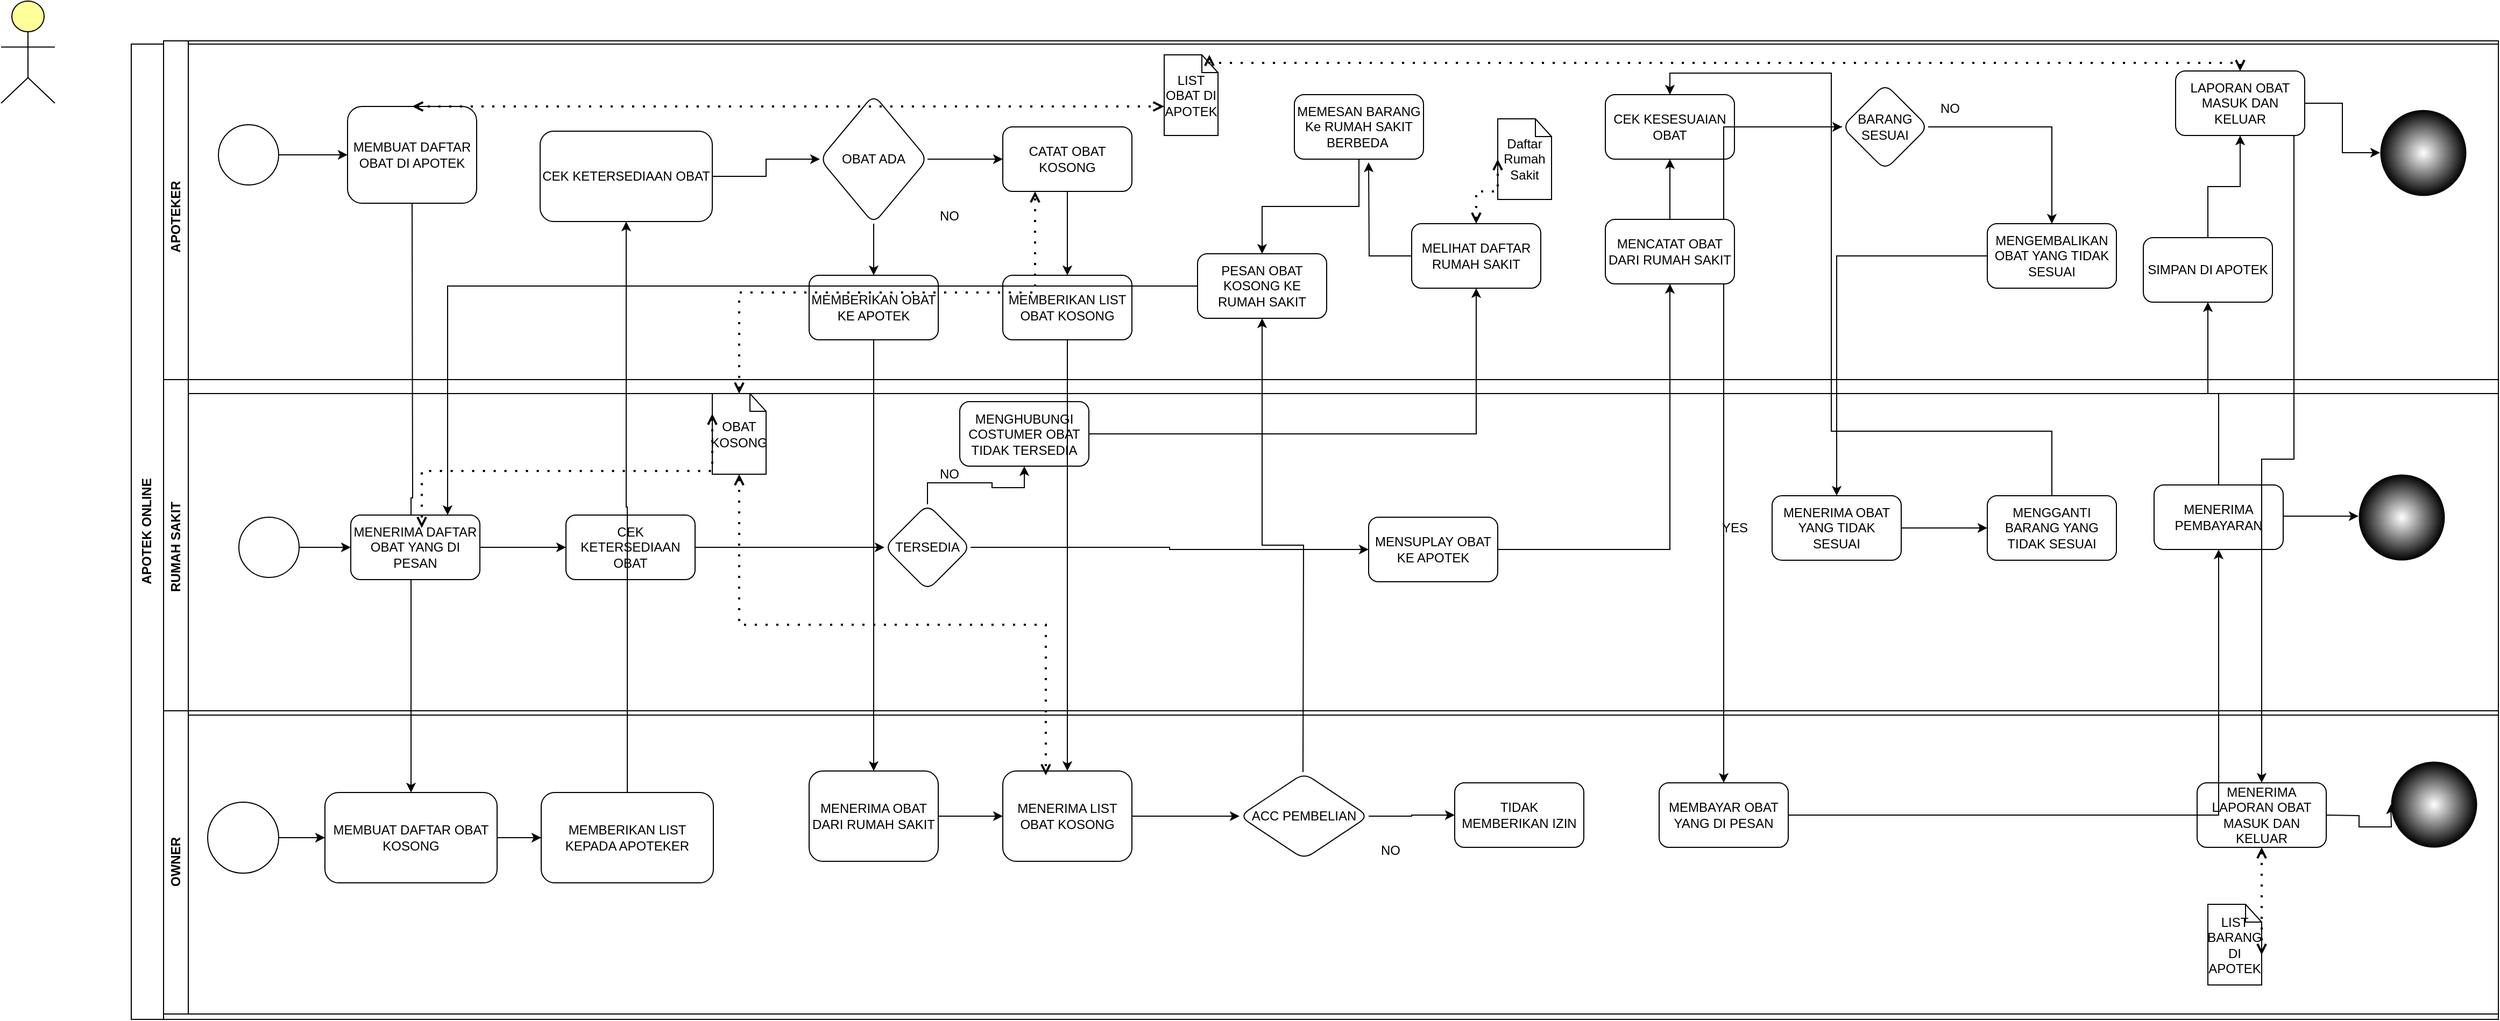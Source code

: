 <mxfile version="21.1.4" type="device">
  <diagram id="6I0OCvxSQrVGMHxT2VVA" name="Page-1">
    <mxGraphModel dx="1467" dy="807" grid="1" gridSize="10" guides="1" tooltips="1" connect="1" arrows="1" fold="1" page="1" pageScale="1" pageWidth="850" pageHeight="1100" math="0" shadow="0">
      <root>
        <mxCell id="0" />
        <mxCell id="1" parent="0" />
        <mxCell id="dKdSaXE48SgPbhcamS2K-62" value="" style="html=1;whiteSpace=wrap;fillColor=#ffff99;shape=mxgraph.archimate3.actor;fontSize=14;" parent="1" vertex="1">
          <mxGeometry x="219" y="350" width="50" height="95" as="geometry" />
        </mxCell>
        <mxCell id="r0de_hAec-rd3Uh3IfAf-29" value="NO" style="text;html=1;align=center;verticalAlign=middle;resizable=0;points=[];autosize=1;strokeColor=none;fillColor=none;" vertex="1" parent="1">
          <mxGeometry x="1080" y="535" width="40" height="30" as="geometry" />
        </mxCell>
        <mxCell id="r0de_hAec-rd3Uh3IfAf-48" value="NO" style="text;html=1;align=center;verticalAlign=middle;resizable=0;points=[];autosize=1;strokeColor=none;fillColor=none;" vertex="1" parent="1">
          <mxGeometry x="1490" y="1125" width="40" height="30" as="geometry" />
        </mxCell>
        <mxCell id="r0de_hAec-rd3Uh3IfAf-2" value="APOTEK ONLINE" style="swimlane;horizontal=0;whiteSpace=wrap;html=1;startSize=30;" vertex="1" parent="1">
          <mxGeometry x="340" y="390" width="2200" height="907" as="geometry" />
        </mxCell>
        <mxCell id="r0de_hAec-rd3Uh3IfAf-4" value="APOTEKER" style="swimlane;horizontal=0;whiteSpace=wrap;html=1;" vertex="1" parent="r0de_hAec-rd3Uh3IfAf-2">
          <mxGeometry x="30" y="-3" width="2170" height="328" as="geometry" />
        </mxCell>
        <mxCell id="r0de_hAec-rd3Uh3IfAf-13" value="" style="edgeStyle=orthogonalEdgeStyle;rounded=0;orthogonalLoop=1;jettySize=auto;html=1;" edge="1" parent="r0de_hAec-rd3Uh3IfAf-4" source="r0de_hAec-rd3Uh3IfAf-10" target="r0de_hAec-rd3Uh3IfAf-11">
          <mxGeometry relative="1" as="geometry" />
        </mxCell>
        <mxCell id="r0de_hAec-rd3Uh3IfAf-10" value="" style="ellipse;whiteSpace=wrap;html=1;aspect=fixed;" vertex="1" parent="r0de_hAec-rd3Uh3IfAf-4">
          <mxGeometry x="51" y="78" width="56" height="56" as="geometry" />
        </mxCell>
        <mxCell id="r0de_hAec-rd3Uh3IfAf-15" value="" style="edgeStyle=orthogonalEdgeStyle;rounded=0;orthogonalLoop=1;jettySize=auto;html=1;" edge="1" parent="r0de_hAec-rd3Uh3IfAf-4" target="r0de_hAec-rd3Uh3IfAf-14">
          <mxGeometry relative="1" as="geometry">
            <mxPoint x="231" y="150" as="sourcePoint" />
          </mxGeometry>
        </mxCell>
        <mxCell id="r0de_hAec-rd3Uh3IfAf-11" value="MEMBUAT DAFTAR OBAT DI APOTEK" style="rounded=1;whiteSpace=wrap;html=1;" vertex="1" parent="r0de_hAec-rd3Uh3IfAf-4">
          <mxGeometry x="171" y="61" width="120" height="90" as="geometry" />
        </mxCell>
        <mxCell id="r0de_hAec-rd3Uh3IfAf-28" value="" style="edgeStyle=orthogonalEdgeStyle;rounded=0;orthogonalLoop=1;jettySize=auto;html=1;" edge="1" parent="r0de_hAec-rd3Uh3IfAf-4" source="r0de_hAec-rd3Uh3IfAf-25" target="r0de_hAec-rd3Uh3IfAf-27">
          <mxGeometry relative="1" as="geometry" />
        </mxCell>
        <mxCell id="r0de_hAec-rd3Uh3IfAf-33" value="" style="edgeStyle=orthogonalEdgeStyle;rounded=0;orthogonalLoop=1;jettySize=auto;html=1;" edge="1" parent="r0de_hAec-rd3Uh3IfAf-4" source="r0de_hAec-rd3Uh3IfAf-25" target="r0de_hAec-rd3Uh3IfAf-32">
          <mxGeometry relative="1" as="geometry" />
        </mxCell>
        <mxCell id="r0de_hAec-rd3Uh3IfAf-25" value="OBAT ADA" style="rhombus;whiteSpace=wrap;html=1;rounded=1;" vertex="1" parent="r0de_hAec-rd3Uh3IfAf-4">
          <mxGeometry x="610" y="50" width="100" height="120" as="geometry" />
        </mxCell>
        <mxCell id="r0de_hAec-rd3Uh3IfAf-35" value="" style="edgeStyle=orthogonalEdgeStyle;rounded=0;orthogonalLoop=1;jettySize=auto;html=1;" edge="1" parent="r0de_hAec-rd3Uh3IfAf-4" source="r0de_hAec-rd3Uh3IfAf-27" target="r0de_hAec-rd3Uh3IfAf-34">
          <mxGeometry relative="1" as="geometry" />
        </mxCell>
        <mxCell id="r0de_hAec-rd3Uh3IfAf-27" value="CATAT OBAT KOSONG" style="whiteSpace=wrap;html=1;rounded=1;" vertex="1" parent="r0de_hAec-rd3Uh3IfAf-4">
          <mxGeometry x="780" y="80" width="120" height="60" as="geometry" />
        </mxCell>
        <mxCell id="r0de_hAec-rd3Uh3IfAf-32" value="MEMBERIKAN OBAT KE APOTEK" style="whiteSpace=wrap;html=1;rounded=1;" vertex="1" parent="r0de_hAec-rd3Uh3IfAf-4">
          <mxGeometry x="600" y="218" width="120" height="60" as="geometry" />
        </mxCell>
        <mxCell id="r0de_hAec-rd3Uh3IfAf-34" value="MEMBERIKAN LIST OBAT KOSONG" style="whiteSpace=wrap;html=1;rounded=1;" vertex="1" parent="r0de_hAec-rd3Uh3IfAf-4">
          <mxGeometry x="780" y="218" width="120" height="60" as="geometry" />
        </mxCell>
        <mxCell id="r0de_hAec-rd3Uh3IfAf-53" value="" style="edgeStyle=orthogonalEdgeStyle;rounded=0;orthogonalLoop=1;jettySize=auto;html=1;" edge="1" parent="r0de_hAec-rd3Uh3IfAf-4" source="r0de_hAec-rd3Uh3IfAf-51" target="r0de_hAec-rd3Uh3IfAf-52">
          <mxGeometry relative="1" as="geometry" />
        </mxCell>
        <mxCell id="r0de_hAec-rd3Uh3IfAf-51" value="MEMESAN BARANG Ke RUMAH SAKIT BERBEDA&lt;span style=&quot;white-space: pre;&quot;&gt;	&lt;/span&gt;" style="whiteSpace=wrap;html=1;rounded=1;" vertex="1" parent="r0de_hAec-rd3Uh3IfAf-4">
          <mxGeometry x="1051" y="50" width="120" height="60" as="geometry" />
        </mxCell>
        <mxCell id="r0de_hAec-rd3Uh3IfAf-52" value="PESAN OBAT KOSONG KE RUMAH SAKIT" style="whiteSpace=wrap;html=1;rounded=1;" vertex="1" parent="r0de_hAec-rd3Uh3IfAf-4">
          <mxGeometry x="961" y="198" width="120" height="60" as="geometry" />
        </mxCell>
        <mxCell id="r0de_hAec-rd3Uh3IfAf-56" style="edgeStyle=orthogonalEdgeStyle;rounded=0;orthogonalLoop=1;jettySize=auto;html=1;" edge="1" parent="r0de_hAec-rd3Uh3IfAf-4" source="r0de_hAec-rd3Uh3IfAf-55">
          <mxGeometry relative="1" as="geometry">
            <mxPoint x="1120" y="113" as="targetPoint" />
          </mxGeometry>
        </mxCell>
        <mxCell id="r0de_hAec-rd3Uh3IfAf-55" value="MELIHAT DAFTAR RUMAH SAKIT" style="whiteSpace=wrap;html=1;rounded=1;" vertex="1" parent="r0de_hAec-rd3Uh3IfAf-4">
          <mxGeometry x="1160" y="170" width="120" height="60" as="geometry" />
        </mxCell>
        <mxCell id="r0de_hAec-rd3Uh3IfAf-61" value="" style="edgeStyle=orthogonalEdgeStyle;rounded=0;orthogonalLoop=1;jettySize=auto;html=1;" edge="1" parent="r0de_hAec-rd3Uh3IfAf-4" source="r0de_hAec-rd3Uh3IfAf-57" target="r0de_hAec-rd3Uh3IfAf-60">
          <mxGeometry relative="1" as="geometry" />
        </mxCell>
        <mxCell id="r0de_hAec-rd3Uh3IfAf-57" value="CEK KESESUAIAN OBAT" style="whiteSpace=wrap;html=1;rounded=1;" vertex="1" parent="r0de_hAec-rd3Uh3IfAf-4">
          <mxGeometry x="1340" y="50" width="120" height="60" as="geometry" />
        </mxCell>
        <mxCell id="r0de_hAec-rd3Uh3IfAf-63" value="" style="edgeStyle=orthogonalEdgeStyle;rounded=0;orthogonalLoop=1;jettySize=auto;html=1;" edge="1" parent="r0de_hAec-rd3Uh3IfAf-4" source="r0de_hAec-rd3Uh3IfAf-60" target="r0de_hAec-rd3Uh3IfAf-62">
          <mxGeometry relative="1" as="geometry" />
        </mxCell>
        <mxCell id="r0de_hAec-rd3Uh3IfAf-60" value="BARANG SESUAI" style="rhombus;whiteSpace=wrap;html=1;rounded=1;" vertex="1" parent="r0de_hAec-rd3Uh3IfAf-4">
          <mxGeometry x="1560" y="40" width="80" height="80" as="geometry" />
        </mxCell>
        <mxCell id="r0de_hAec-rd3Uh3IfAf-62" value="MENGEMBALIKAN OBAT YANG TIDAK SESUAI" style="whiteSpace=wrap;html=1;rounded=1;" vertex="1" parent="r0de_hAec-rd3Uh3IfAf-4">
          <mxGeometry x="1695" y="170" width="120" height="60" as="geometry" />
        </mxCell>
        <mxCell id="r0de_hAec-rd3Uh3IfAf-92" value="" style="edgeStyle=orthogonalEdgeStyle;rounded=0;orthogonalLoop=1;jettySize=auto;html=1;" edge="1" parent="r0de_hAec-rd3Uh3IfAf-4" source="r0de_hAec-rd3Uh3IfAf-88" target="r0de_hAec-rd3Uh3IfAf-91">
          <mxGeometry relative="1" as="geometry" />
        </mxCell>
        <mxCell id="r0de_hAec-rd3Uh3IfAf-88" value="LAPORAN OBAT MASUK DAN KELUAR" style="whiteSpace=wrap;html=1;rounded=1;" vertex="1" parent="r0de_hAec-rd3Uh3IfAf-4">
          <mxGeometry x="1870" y="28" width="120" height="60" as="geometry" />
        </mxCell>
        <mxCell id="r0de_hAec-rd3Uh3IfAf-90" style="edgeStyle=orthogonalEdgeStyle;rounded=0;orthogonalLoop=1;jettySize=auto;html=1;" edge="1" parent="r0de_hAec-rd3Uh3IfAf-4" source="r0de_hAec-rd3Uh3IfAf-89" target="r0de_hAec-rd3Uh3IfAf-88">
          <mxGeometry relative="1" as="geometry" />
        </mxCell>
        <mxCell id="r0de_hAec-rd3Uh3IfAf-89" value="SIMPAN DI APOTEK" style="whiteSpace=wrap;html=1;rounded=1;" vertex="1" parent="r0de_hAec-rd3Uh3IfAf-4">
          <mxGeometry x="1840" y="183" width="120" height="60" as="geometry" />
        </mxCell>
        <mxCell id="r0de_hAec-rd3Uh3IfAf-91" value="" style="ellipse;whiteSpace=wrap;html=1;rounded=1;fillColor=default;strokeColor=none;gradientColor=default;gradientDirection=radial;strokeWidth=0;" vertex="1" parent="r0de_hAec-rd3Uh3IfAf-4">
          <mxGeometry x="2060" y="64" width="80" height="80" as="geometry" />
        </mxCell>
        <mxCell id="r0de_hAec-rd3Uh3IfAf-98" value="LIST OBAT DI APOTEK" style="html=1;outlineConnect=0;whiteSpace=wrap;fillColor=#FFFFFF;shape=mxgraph.archimate3.artifact;" vertex="1" parent="r0de_hAec-rd3Uh3IfAf-4">
          <mxGeometry x="930" y="13" width="50" height="75" as="geometry" />
        </mxCell>
        <mxCell id="r0de_hAec-rd3Uh3IfAf-99" value="" style="edgeStyle=elbowEdgeStyle;html=1;endArrow=open;elbow=vertical;endFill=0;dashed=1;startArrow=open;startFill=0;dashPattern=1 4;rounded=0;exitX=0.5;exitY=0;exitDx=0;exitDy=0;strokeColor=#000000;strokeWidth=2;" edge="1" parent="r0de_hAec-rd3Uh3IfAf-4" source="r0de_hAec-rd3Uh3IfAf-11" target="r0de_hAec-rd3Uh3IfAf-98">
          <mxGeometry width="160" relative="1" as="geometry">
            <mxPoint x="420" y="153" as="sourcePoint" />
            <mxPoint x="940" y="37" as="targetPoint" />
          </mxGeometry>
        </mxCell>
        <mxCell id="r0de_hAec-rd3Uh3IfAf-142" value="Daftar Rumah Sakit" style="html=1;outlineConnect=0;whiteSpace=wrap;fillColor=#FFFFFF;shape=mxgraph.archimate3.artifact;" vertex="1" parent="r0de_hAec-rd3Uh3IfAf-4">
          <mxGeometry x="1240" y="72.5" width="50" height="75" as="geometry" />
        </mxCell>
        <mxCell id="r0de_hAec-rd3Uh3IfAf-145" value="" style="edgeStyle=elbowEdgeStyle;html=1;endArrow=open;elbow=vertical;endFill=0;dashed=1;startArrow=open;startFill=0;dashPattern=1 4;rounded=0;strokeWidth=2;entryX=0;entryY=0.5;entryDx=0;entryDy=0;entryPerimeter=0;exitX=0.5;exitY=0;exitDx=0;exitDy=0;" edge="1" parent="r0de_hAec-rd3Uh3IfAf-4" source="r0de_hAec-rd3Uh3IfAf-55" target="r0de_hAec-rd3Uh3IfAf-142">
          <mxGeometry width="160" relative="1" as="geometry">
            <mxPoint x="1210" y="193" as="sourcePoint" />
            <mxPoint x="1370" y="193" as="targetPoint" />
          </mxGeometry>
        </mxCell>
        <mxCell id="r0de_hAec-rd3Uh3IfAf-8" value="RUMAH SAKIT" style="swimlane;horizontal=0;whiteSpace=wrap;html=1;" vertex="1" parent="r0de_hAec-rd3Uh3IfAf-2">
          <mxGeometry x="30" y="312" width="2170" height="312" as="geometry" />
        </mxCell>
        <mxCell id="r0de_hAec-rd3Uh3IfAf-23" value="CEK KETERSEDIAAN OBAT" style="whiteSpace=wrap;html=1;rounded=1;" vertex="1" parent="r0de_hAec-rd3Uh3IfAf-8">
          <mxGeometry x="350" y="-231" width="160" height="84" as="geometry" />
        </mxCell>
        <mxCell id="r0de_hAec-rd3Uh3IfAf-108" value="" style="ellipse;whiteSpace=wrap;html=1;rounded=1;fillColor=default;strokeColor=none;gradientColor=default;gradientDirection=radial;strokeWidth=0;" vertex="1" parent="r0de_hAec-rd3Uh3IfAf-8">
          <mxGeometry x="2040" y="88" width="80" height="80" as="geometry" />
        </mxCell>
        <mxCell id="r0de_hAec-rd3Uh3IfAf-117" value="" style="edgeStyle=orthogonalEdgeStyle;rounded=0;orthogonalLoop=1;jettySize=auto;html=1;" edge="1" parent="r0de_hAec-rd3Uh3IfAf-8" source="r0de_hAec-rd3Uh3IfAf-115" target="r0de_hAec-rd3Uh3IfAf-116">
          <mxGeometry relative="1" as="geometry" />
        </mxCell>
        <mxCell id="r0de_hAec-rd3Uh3IfAf-115" value="" style="ellipse;whiteSpace=wrap;html=1;aspect=fixed;" vertex="1" parent="r0de_hAec-rd3Uh3IfAf-8">
          <mxGeometry x="70" y="128" width="56" height="56" as="geometry" />
        </mxCell>
        <mxCell id="r0de_hAec-rd3Uh3IfAf-121" value="" style="edgeStyle=orthogonalEdgeStyle;rounded=0;orthogonalLoop=1;jettySize=auto;html=1;" edge="1" parent="r0de_hAec-rd3Uh3IfAf-8" source="r0de_hAec-rd3Uh3IfAf-116" target="r0de_hAec-rd3Uh3IfAf-120">
          <mxGeometry relative="1" as="geometry" />
        </mxCell>
        <mxCell id="r0de_hAec-rd3Uh3IfAf-116" value="MENERIMA DAFTAR OBAT YANG DI PESAN" style="rounded=1;whiteSpace=wrap;html=1;" vertex="1" parent="r0de_hAec-rd3Uh3IfAf-8">
          <mxGeometry x="174" y="126" width="120" height="60" as="geometry" />
        </mxCell>
        <mxCell id="r0de_hAec-rd3Uh3IfAf-127" value="" style="edgeStyle=orthogonalEdgeStyle;rounded=0;orthogonalLoop=1;jettySize=auto;html=1;" edge="1" parent="r0de_hAec-rd3Uh3IfAf-8" source="r0de_hAec-rd3Uh3IfAf-120" target="r0de_hAec-rd3Uh3IfAf-126">
          <mxGeometry relative="1" as="geometry" />
        </mxCell>
        <mxCell id="r0de_hAec-rd3Uh3IfAf-120" value="CEK KETERSEDIAAN OBAT" style="rounded=1;whiteSpace=wrap;html=1;" vertex="1" parent="r0de_hAec-rd3Uh3IfAf-8">
          <mxGeometry x="374" y="126" width="120" height="60" as="geometry" />
        </mxCell>
        <mxCell id="r0de_hAec-rd3Uh3IfAf-122" value="OBAT KOSONG" style="html=1;outlineConnect=0;whiteSpace=wrap;fillColor=#FFFFFF;shape=mxgraph.archimate3.artifact;" vertex="1" parent="r0de_hAec-rd3Uh3IfAf-8">
          <mxGeometry x="510" y="13" width="50" height="75" as="geometry" />
        </mxCell>
        <mxCell id="r0de_hAec-rd3Uh3IfAf-124" value="" style="edgeStyle=elbowEdgeStyle;html=1;endArrow=open;elbow=vertical;endFill=0;dashed=1;startArrow=open;startFill=0;dashPattern=1 4;rounded=0;strokeColor=#000000;strokeWidth=2;entryX=0.55;entryY=0.2;entryDx=0;entryDy=0;entryPerimeter=0;exitX=0;exitY=0.25;exitDx=0;exitDy=0;exitPerimeter=0;" edge="1" parent="r0de_hAec-rd3Uh3IfAf-8" source="r0de_hAec-rd3Uh3IfAf-122" target="r0de_hAec-rd3Uh3IfAf-116">
          <mxGeometry width="160" relative="1" as="geometry">
            <mxPoint x="410" y="28" as="sourcePoint" />
            <mxPoint x="350" y="108" as="targetPoint" />
          </mxGeometry>
        </mxCell>
        <mxCell id="r0de_hAec-rd3Uh3IfAf-130" value="" style="edgeStyle=orthogonalEdgeStyle;rounded=0;orthogonalLoop=1;jettySize=auto;html=1;" edge="1" parent="r0de_hAec-rd3Uh3IfAf-8" source="r0de_hAec-rd3Uh3IfAf-126" target="r0de_hAec-rd3Uh3IfAf-129">
          <mxGeometry relative="1" as="geometry" />
        </mxCell>
        <mxCell id="r0de_hAec-rd3Uh3IfAf-134" value="" style="edgeStyle=orthogonalEdgeStyle;rounded=0;orthogonalLoop=1;jettySize=auto;html=1;" edge="1" parent="r0de_hAec-rd3Uh3IfAf-8" source="r0de_hAec-rd3Uh3IfAf-126" target="r0de_hAec-rd3Uh3IfAf-133">
          <mxGeometry relative="1" as="geometry" />
        </mxCell>
        <mxCell id="r0de_hAec-rd3Uh3IfAf-126" value="TERSEDIA" style="rhombus;whiteSpace=wrap;html=1;rounded=1;" vertex="1" parent="r0de_hAec-rd3Uh3IfAf-8">
          <mxGeometry x="670" y="116" width="80" height="80" as="geometry" />
        </mxCell>
        <mxCell id="r0de_hAec-rd3Uh3IfAf-129" value="MENGHUBUNGI COSTUMER OBAT TIDAK TERSEDIA" style="whiteSpace=wrap;html=1;rounded=1;" vertex="1" parent="r0de_hAec-rd3Uh3IfAf-8">
          <mxGeometry x="740" y="20.5" width="120" height="60" as="geometry" />
        </mxCell>
        <mxCell id="r0de_hAec-rd3Uh3IfAf-133" value="MENSUPLAY OBAT KE APOTEK" style="whiteSpace=wrap;html=1;rounded=1;" vertex="1" parent="r0de_hAec-rd3Uh3IfAf-8">
          <mxGeometry x="1120" y="128" width="120" height="60" as="geometry" />
        </mxCell>
        <mxCell id="r0de_hAec-rd3Uh3IfAf-140" value="" style="edgeStyle=orthogonalEdgeStyle;rounded=0;orthogonalLoop=1;jettySize=auto;html=1;" edge="1" parent="r0de_hAec-rd3Uh3IfAf-8" source="r0de_hAec-rd3Uh3IfAf-137" target="r0de_hAec-rd3Uh3IfAf-139">
          <mxGeometry relative="1" as="geometry" />
        </mxCell>
        <mxCell id="r0de_hAec-rd3Uh3IfAf-137" value="MENERIMA OBAT YANG TIDAK SESUAI" style="whiteSpace=wrap;html=1;rounded=1;" vertex="1" parent="r0de_hAec-rd3Uh3IfAf-8">
          <mxGeometry x="1495" y="108" width="120" height="60" as="geometry" />
        </mxCell>
        <mxCell id="r0de_hAec-rd3Uh3IfAf-139" value="MENGGANTI BARANG YANG TIDAK SESUAI" style="whiteSpace=wrap;html=1;rounded=1;" vertex="1" parent="r0de_hAec-rd3Uh3IfAf-8">
          <mxGeometry x="1695" y="108" width="120" height="60" as="geometry" />
        </mxCell>
        <mxCell id="r0de_hAec-rd3Uh3IfAf-148" value="" style="edgeStyle=orthogonalEdgeStyle;rounded=0;orthogonalLoop=1;jettySize=auto;html=1;" edge="1" parent="r0de_hAec-rd3Uh3IfAf-8">
          <mxGeometry relative="1" as="geometry">
            <mxPoint x="1970" y="127" as="sourcePoint" />
            <mxPoint x="2040" y="127" as="targetPoint" />
          </mxGeometry>
        </mxCell>
        <mxCell id="r0de_hAec-rd3Uh3IfAf-146" value="MENERIMA PEMBAYARAN" style="whiteSpace=wrap;html=1;rounded=1;" vertex="1" parent="r0de_hAec-rd3Uh3IfAf-8">
          <mxGeometry x="1850" y="98" width="120" height="60" as="geometry" />
        </mxCell>
        <mxCell id="r0de_hAec-rd3Uh3IfAf-9" value="OWNER" style="swimlane;horizontal=0;whiteSpace=wrap;html=1;" vertex="1" parent="r0de_hAec-rd3Uh3IfAf-2">
          <mxGeometry x="30" y="620" width="2170" height="282" as="geometry" />
        </mxCell>
        <mxCell id="r0de_hAec-rd3Uh3IfAf-21" value="" style="edgeStyle=orthogonalEdgeStyle;rounded=0;orthogonalLoop=1;jettySize=auto;html=1;" edge="1" parent="r0de_hAec-rd3Uh3IfAf-9" source="r0de_hAec-rd3Uh3IfAf-14" target="r0de_hAec-rd3Uh3IfAf-20">
          <mxGeometry relative="1" as="geometry" />
        </mxCell>
        <mxCell id="r0de_hAec-rd3Uh3IfAf-14" value="MEMBUAT DAFTAR OBAT KOSONG" style="whiteSpace=wrap;html=1;rounded=1;" vertex="1" parent="r0de_hAec-rd3Uh3IfAf-9">
          <mxGeometry x="150" y="76" width="160" height="84" as="geometry" />
        </mxCell>
        <mxCell id="r0de_hAec-rd3Uh3IfAf-17" value="" style="edgeStyle=orthogonalEdgeStyle;rounded=0;orthogonalLoop=1;jettySize=auto;html=1;" edge="1" parent="r0de_hAec-rd3Uh3IfAf-9" source="r0de_hAec-rd3Uh3IfAf-16" target="r0de_hAec-rd3Uh3IfAf-14">
          <mxGeometry relative="1" as="geometry" />
        </mxCell>
        <mxCell id="r0de_hAec-rd3Uh3IfAf-16" value="" style="ellipse;whiteSpace=wrap;html=1;aspect=fixed;" vertex="1" parent="r0de_hAec-rd3Uh3IfAf-9">
          <mxGeometry x="41" y="85" width="66" height="66" as="geometry" />
        </mxCell>
        <mxCell id="r0de_hAec-rd3Uh3IfAf-20" value="MEMBERIKAN LIST KEPADA APOTEKER" style="whiteSpace=wrap;html=1;rounded=1;" vertex="1" parent="r0de_hAec-rd3Uh3IfAf-9">
          <mxGeometry x="351" y="76" width="160" height="84" as="geometry" />
        </mxCell>
        <mxCell id="r0de_hAec-rd3Uh3IfAf-39" value="" style="edgeStyle=orthogonalEdgeStyle;rounded=0;orthogonalLoop=1;jettySize=auto;html=1;" edge="1" parent="r0de_hAec-rd3Uh3IfAf-9" source="r0de_hAec-rd3Uh3IfAf-36" target="r0de_hAec-rd3Uh3IfAf-38">
          <mxGeometry relative="1" as="geometry" />
        </mxCell>
        <mxCell id="r0de_hAec-rd3Uh3IfAf-36" value="MENERIMA OBAT DARI RUMAH SAKIT" style="whiteSpace=wrap;html=1;rounded=1;" vertex="1" parent="r0de_hAec-rd3Uh3IfAf-9">
          <mxGeometry x="600" y="56" width="120" height="84" as="geometry" />
        </mxCell>
        <mxCell id="r0de_hAec-rd3Uh3IfAf-44" value="" style="edgeStyle=orthogonalEdgeStyle;rounded=0;orthogonalLoop=1;jettySize=auto;html=1;" edge="1" parent="r0de_hAec-rd3Uh3IfAf-9" source="r0de_hAec-rd3Uh3IfAf-38" target="r0de_hAec-rd3Uh3IfAf-43">
          <mxGeometry relative="1" as="geometry" />
        </mxCell>
        <mxCell id="r0de_hAec-rd3Uh3IfAf-38" value="MENERIMA LIST OBAT KOSONG" style="whiteSpace=wrap;html=1;rounded=1;" vertex="1" parent="r0de_hAec-rd3Uh3IfAf-9">
          <mxGeometry x="780" y="56" width="120" height="84" as="geometry" />
        </mxCell>
        <mxCell id="r0de_hAec-rd3Uh3IfAf-47" value="" style="edgeStyle=orthogonalEdgeStyle;rounded=0;orthogonalLoop=1;jettySize=auto;html=1;" edge="1" parent="r0de_hAec-rd3Uh3IfAf-9" source="r0de_hAec-rd3Uh3IfAf-43" target="r0de_hAec-rd3Uh3IfAf-46">
          <mxGeometry relative="1" as="geometry" />
        </mxCell>
        <mxCell id="r0de_hAec-rd3Uh3IfAf-54" style="edgeStyle=orthogonalEdgeStyle;rounded=0;orthogonalLoop=1;jettySize=auto;html=1;" edge="1" parent="r0de_hAec-rd3Uh3IfAf-9" target="r0de_hAec-rd3Uh3IfAf-52">
          <mxGeometry relative="1" as="geometry">
            <mxPoint x="1014.04" y="-341.02" as="targetPoint" />
            <mxPoint x="1059" y="57" as="sourcePoint" />
          </mxGeometry>
        </mxCell>
        <mxCell id="r0de_hAec-rd3Uh3IfAf-43" value="ACC PEMBELIAN" style="rhombus;whiteSpace=wrap;html=1;rounded=1;" vertex="1" parent="r0de_hAec-rd3Uh3IfAf-9">
          <mxGeometry x="1000" y="58" width="120" height="80" as="geometry" />
        </mxCell>
        <mxCell id="r0de_hAec-rd3Uh3IfAf-46" value="TIDAK MEMBERIKAN IZIN" style="whiteSpace=wrap;html=1;rounded=1;" vertex="1" parent="r0de_hAec-rd3Uh3IfAf-9">
          <mxGeometry x="1200" y="67" width="120" height="60" as="geometry" />
        </mxCell>
        <mxCell id="r0de_hAec-rd3Uh3IfAf-101" value="MEMBAYAR OBAT YANG DI PESAN" style="whiteSpace=wrap;html=1;rounded=1;" vertex="1" parent="r0de_hAec-rd3Uh3IfAf-9">
          <mxGeometry x="1390" y="67" width="120" height="60" as="geometry" />
        </mxCell>
        <mxCell id="r0de_hAec-rd3Uh3IfAf-111" value="" style="edgeStyle=orthogonalEdgeStyle;rounded=0;orthogonalLoop=1;jettySize=auto;html=1;" edge="1" parent="r0de_hAec-rd3Uh3IfAf-9">
          <mxGeometry relative="1" as="geometry">
            <mxPoint x="2010" y="97" as="sourcePoint" />
            <mxPoint x="2070" y="87" as="targetPoint" />
          </mxGeometry>
        </mxCell>
        <mxCell id="r0de_hAec-rd3Uh3IfAf-106" value="MENERIMA LAPORAN OBAT MASUK DAN KELUAR" style="whiteSpace=wrap;html=1;rounded=1;" vertex="1" parent="r0de_hAec-rd3Uh3IfAf-9">
          <mxGeometry x="1890" y="67" width="120" height="60" as="geometry" />
        </mxCell>
        <mxCell id="r0de_hAec-rd3Uh3IfAf-110" value="" style="ellipse;whiteSpace=wrap;html=1;rounded=1;fillColor=default;strokeColor=none;gradientColor=default;gradientDirection=radial;strokeWidth=0;" vertex="1" parent="r0de_hAec-rd3Uh3IfAf-9">
          <mxGeometry x="2070" y="47" width="80" height="80" as="geometry" />
        </mxCell>
        <mxCell id="r0de_hAec-rd3Uh3IfAf-112" value="LIST BARANG DI APOTEK" style="html=1;outlineConnect=0;whiteSpace=wrap;fillColor=#FFFFFF;shape=mxgraph.archimate3.artifact;" vertex="1" parent="r0de_hAec-rd3Uh3IfAf-9">
          <mxGeometry x="1900" y="180" width="50" height="75" as="geometry" />
        </mxCell>
        <mxCell id="r0de_hAec-rd3Uh3IfAf-113" value="" style="edgeStyle=elbowEdgeStyle;html=1;endArrow=open;elbow=vertical;endFill=0;dashed=1;startArrow=open;startFill=0;dashPattern=1 4;rounded=0;strokeWidth=2;exitX=0.5;exitY=1;exitDx=0;exitDy=0;entryX=1;entryY=0.627;entryDx=0;entryDy=0;entryPerimeter=0;" edge="1" parent="r0de_hAec-rd3Uh3IfAf-9" source="r0de_hAec-rd3Uh3IfAf-106" target="r0de_hAec-rd3Uh3IfAf-112">
          <mxGeometry width="160" relative="1" as="geometry">
            <mxPoint x="1720" y="250" as="sourcePoint" />
            <mxPoint x="1880" y="250" as="targetPoint" />
          </mxGeometry>
        </mxCell>
        <mxCell id="r0de_hAec-rd3Uh3IfAf-24" value="" style="edgeStyle=orthogonalEdgeStyle;rounded=0;orthogonalLoop=1;jettySize=auto;html=1;" edge="1" parent="r0de_hAec-rd3Uh3IfAf-2" source="r0de_hAec-rd3Uh3IfAf-20" target="r0de_hAec-rd3Uh3IfAf-23">
          <mxGeometry relative="1" as="geometry" />
        </mxCell>
        <mxCell id="r0de_hAec-rd3Uh3IfAf-26" value="" style="edgeStyle=orthogonalEdgeStyle;rounded=0;orthogonalLoop=1;jettySize=auto;html=1;" edge="1" parent="r0de_hAec-rd3Uh3IfAf-2" source="r0de_hAec-rd3Uh3IfAf-23" target="r0de_hAec-rd3Uh3IfAf-25">
          <mxGeometry relative="1" as="geometry" />
        </mxCell>
        <mxCell id="r0de_hAec-rd3Uh3IfAf-37" value="" style="edgeStyle=orthogonalEdgeStyle;rounded=0;orthogonalLoop=1;jettySize=auto;html=1;" edge="1" parent="r0de_hAec-rd3Uh3IfAf-2" source="r0de_hAec-rd3Uh3IfAf-32" target="r0de_hAec-rd3Uh3IfAf-36">
          <mxGeometry relative="1" as="geometry" />
        </mxCell>
        <mxCell id="r0de_hAec-rd3Uh3IfAf-40" style="edgeStyle=orthogonalEdgeStyle;rounded=0;orthogonalLoop=1;jettySize=auto;html=1;" edge="1" parent="r0de_hAec-rd3Uh3IfAf-2" source="r0de_hAec-rd3Uh3IfAf-34" target="r0de_hAec-rd3Uh3IfAf-38">
          <mxGeometry relative="1" as="geometry" />
        </mxCell>
        <mxCell id="r0de_hAec-rd3Uh3IfAf-103" style="edgeStyle=orthogonalEdgeStyle;rounded=0;orthogonalLoop=1;jettySize=auto;html=1;" edge="1" parent="r0de_hAec-rd3Uh3IfAf-2" source="r0de_hAec-rd3Uh3IfAf-60" target="r0de_hAec-rd3Uh3IfAf-101">
          <mxGeometry relative="1" as="geometry" />
        </mxCell>
        <mxCell id="r0de_hAec-rd3Uh3IfAf-107" style="edgeStyle=orthogonalEdgeStyle;rounded=0;orthogonalLoop=1;jettySize=auto;html=1;" edge="1" parent="r0de_hAec-rd3Uh3IfAf-2" source="r0de_hAec-rd3Uh3IfAf-88" target="r0de_hAec-rd3Uh3IfAf-106">
          <mxGeometry relative="1" as="geometry">
            <Array as="points">
              <mxPoint x="2010" y="386" />
              <mxPoint x="1980" y="386" />
            </Array>
          </mxGeometry>
        </mxCell>
        <mxCell id="r0de_hAec-rd3Uh3IfAf-119" style="edgeStyle=orthogonalEdgeStyle;rounded=0;orthogonalLoop=1;jettySize=auto;html=1;entryX=0.75;entryY=0;entryDx=0;entryDy=0;" edge="1" parent="r0de_hAec-rd3Uh3IfAf-2" source="r0de_hAec-rd3Uh3IfAf-52" target="r0de_hAec-rd3Uh3IfAf-116">
          <mxGeometry relative="1" as="geometry">
            <mxPoint x="700" y="450" as="targetPoint" />
          </mxGeometry>
        </mxCell>
        <mxCell id="r0de_hAec-rd3Uh3IfAf-123" value="" style="edgeStyle=elbowEdgeStyle;html=1;endArrow=open;elbow=vertical;endFill=0;dashed=1;startArrow=open;startFill=0;dashPattern=1 4;rounded=0;strokeColor=#000000;strokeWidth=2;exitX=0.5;exitY=0;exitDx=0;exitDy=0;exitPerimeter=0;entryX=0.25;entryY=1;entryDx=0;entryDy=0;" edge="1" parent="r0de_hAec-rd3Uh3IfAf-2" source="r0de_hAec-rd3Uh3IfAf-122" target="r0de_hAec-rd3Uh3IfAf-27">
          <mxGeometry width="160" relative="1" as="geometry">
            <mxPoint x="550" y="280" as="sourcePoint" />
            <mxPoint x="970" y="200" as="targetPoint" />
          </mxGeometry>
        </mxCell>
        <mxCell id="r0de_hAec-rd3Uh3IfAf-125" value="" style="edgeStyle=elbowEdgeStyle;html=1;endArrow=open;elbow=vertical;endFill=0;dashed=1;startArrow=open;startFill=0;dashPattern=1 4;rounded=0;strokeColor=#000000;strokeWidth=2;exitX=0.5;exitY=1;exitDx=0;exitDy=0;exitPerimeter=0;entryX=0.333;entryY=0.048;entryDx=0;entryDy=0;entryPerimeter=0;" edge="1" parent="r0de_hAec-rd3Uh3IfAf-2" source="r0de_hAec-rd3Uh3IfAf-122" target="r0de_hAec-rd3Uh3IfAf-38">
          <mxGeometry width="160" relative="1" as="geometry">
            <mxPoint x="550" y="354" as="sourcePoint" />
            <mxPoint x="570" y="556" as="targetPoint" />
          </mxGeometry>
        </mxCell>
        <mxCell id="r0de_hAec-rd3Uh3IfAf-131" style="edgeStyle=orthogonalEdgeStyle;rounded=0;orthogonalLoop=1;jettySize=auto;html=1;entryX=0.5;entryY=1;entryDx=0;entryDy=0;" edge="1" parent="r0de_hAec-rd3Uh3IfAf-2" source="r0de_hAec-rd3Uh3IfAf-129" target="r0de_hAec-rd3Uh3IfAf-55">
          <mxGeometry relative="1" as="geometry" />
        </mxCell>
        <mxCell id="r0de_hAec-rd3Uh3IfAf-138" value="" style="edgeStyle=orthogonalEdgeStyle;rounded=0;orthogonalLoop=1;jettySize=auto;html=1;" edge="1" parent="r0de_hAec-rd3Uh3IfAf-2" source="r0de_hAec-rd3Uh3IfAf-62" target="r0de_hAec-rd3Uh3IfAf-137">
          <mxGeometry relative="1" as="geometry" />
        </mxCell>
        <mxCell id="r0de_hAec-rd3Uh3IfAf-141" style="edgeStyle=orthogonalEdgeStyle;rounded=0;orthogonalLoop=1;jettySize=auto;html=1;entryX=0.5;entryY=0;entryDx=0;entryDy=0;" edge="1" parent="r0de_hAec-rd3Uh3IfAf-2" source="r0de_hAec-rd3Uh3IfAf-139" target="r0de_hAec-rd3Uh3IfAf-57">
          <mxGeometry relative="1" as="geometry">
            <mxPoint x="1580" y="210" as="targetPoint" />
            <Array as="points">
              <mxPoint x="1785" y="360" />
              <mxPoint x="1580" y="360" />
              <mxPoint x="1580" y="27" />
              <mxPoint x="1430" y="27" />
            </Array>
          </mxGeometry>
        </mxCell>
        <mxCell id="r0de_hAec-rd3Uh3IfAf-147" value="" style="edgeStyle=orthogonalEdgeStyle;rounded=0;orthogonalLoop=1;jettySize=auto;html=1;" edge="1" parent="r0de_hAec-rd3Uh3IfAf-2" source="r0de_hAec-rd3Uh3IfAf-101" target="r0de_hAec-rd3Uh3IfAf-146">
          <mxGeometry relative="1" as="geometry" />
        </mxCell>
        <mxCell id="r0de_hAec-rd3Uh3IfAf-149" style="edgeStyle=orthogonalEdgeStyle;rounded=0;orthogonalLoop=1;jettySize=auto;html=1;" edge="1" parent="r0de_hAec-rd3Uh3IfAf-2" source="r0de_hAec-rd3Uh3IfAf-146" target="r0de_hAec-rd3Uh3IfAf-89">
          <mxGeometry relative="1" as="geometry" />
        </mxCell>
        <mxCell id="r0de_hAec-rd3Uh3IfAf-59" value="" style="edgeStyle=orthogonalEdgeStyle;rounded=0;orthogonalLoop=1;jettySize=auto;html=1;" edge="1" parent="1" source="r0de_hAec-rd3Uh3IfAf-58" target="r0de_hAec-rd3Uh3IfAf-57">
          <mxGeometry relative="1" as="geometry" />
        </mxCell>
        <mxCell id="r0de_hAec-rd3Uh3IfAf-58" value="MENCATAT OBAT DARI RUMAH SAKIT" style="whiteSpace=wrap;html=1;rounded=1;" vertex="1" parent="1">
          <mxGeometry x="1710" y="553" width="120" height="60" as="geometry" />
        </mxCell>
        <mxCell id="r0de_hAec-rd3Uh3IfAf-64" value="NO" style="text;html=1;align=center;verticalAlign=middle;resizable=0;points=[];autosize=1;strokeColor=none;fillColor=none;" vertex="1" parent="1">
          <mxGeometry x="2010" y="435" width="40" height="30" as="geometry" />
        </mxCell>
        <mxCell id="r0de_hAec-rd3Uh3IfAf-100" value="" style="edgeStyle=elbowEdgeStyle;html=1;endArrow=open;elbow=vertical;endFill=0;dashed=1;startArrow=open;startFill=0;dashPattern=1 4;rounded=0;strokeColor=#000000;strokeWidth=2;entryX=0.5;entryY=0;entryDx=0;entryDy=0;entryPerimeter=0;exitX=0.5;exitY=0;exitDx=0;exitDy=0;" edge="1" parent="1" source="r0de_hAec-rd3Uh3IfAf-88">
          <mxGeometry width="160" relative="1" as="geometry">
            <mxPoint x="2352" y="400" as="sourcePoint" />
            <mxPoint x="1342" y="400" as="targetPoint" />
          </mxGeometry>
        </mxCell>
        <mxCell id="r0de_hAec-rd3Uh3IfAf-104" value="YES" style="text;html=1;align=center;verticalAlign=middle;resizable=0;points=[];autosize=1;strokeColor=none;fillColor=none;" vertex="1" parent="1">
          <mxGeometry x="1805" y="825" width="50" height="30" as="geometry" />
        </mxCell>
        <mxCell id="r0de_hAec-rd3Uh3IfAf-132" value="NO" style="text;html=1;align=center;verticalAlign=middle;resizable=0;points=[];autosize=1;strokeColor=none;fillColor=none;" vertex="1" parent="1">
          <mxGeometry x="1080" y="775" width="40" height="30" as="geometry" />
        </mxCell>
        <mxCell id="r0de_hAec-rd3Uh3IfAf-135" style="edgeStyle=orthogonalEdgeStyle;rounded=0;orthogonalLoop=1;jettySize=auto;html=1;entryX=0.5;entryY=1;entryDx=0;entryDy=0;" edge="1" parent="1" source="r0de_hAec-rd3Uh3IfAf-133" target="r0de_hAec-rd3Uh3IfAf-58">
          <mxGeometry relative="1" as="geometry" />
        </mxCell>
      </root>
    </mxGraphModel>
  </diagram>
</mxfile>
